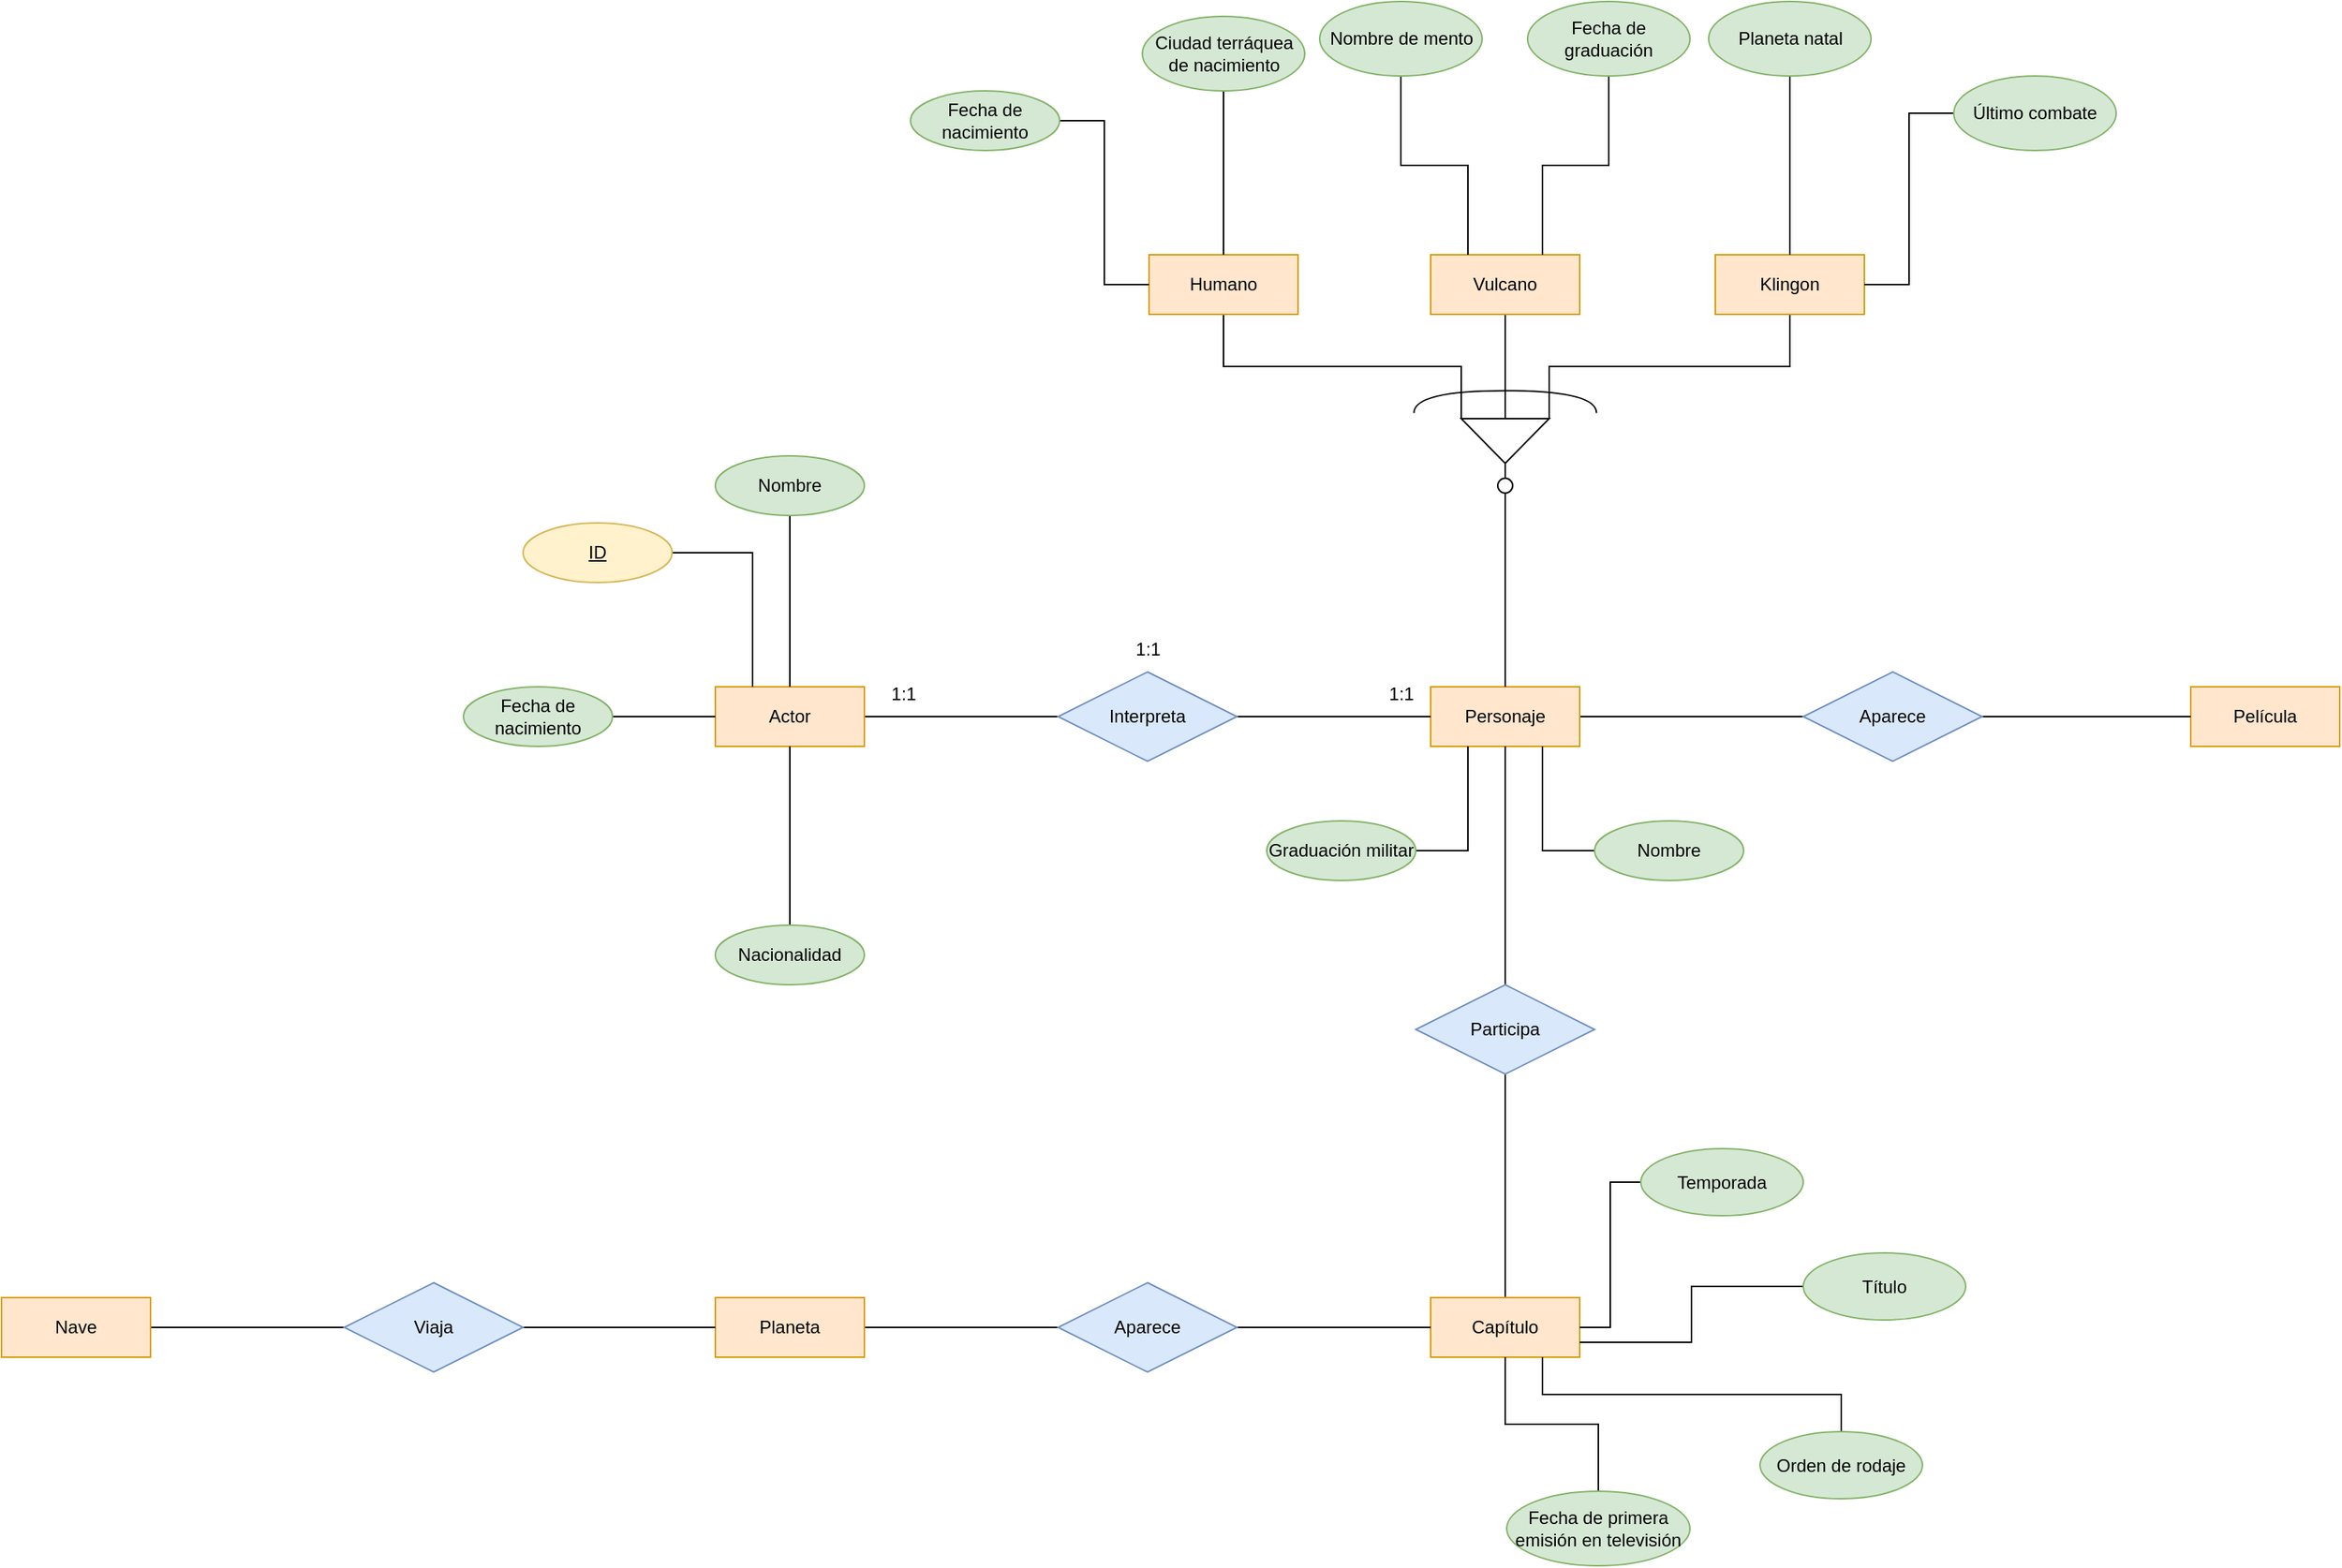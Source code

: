 <mxfile version="22.0.4" type="github">
  <diagram name="Página-1" id="-NdraGJS-0DFVX8-Y1tH">
    <mxGraphModel dx="2017" dy="649" grid="1" gridSize="10" guides="1" tooltips="1" connect="1" arrows="1" fold="1" page="1" pageScale="1" pageWidth="827" pageHeight="1169" math="0" shadow="0">
      <root>
        <mxCell id="0" />
        <mxCell id="1" parent="0" />
        <mxCell id="DlKNlpENbQ6iREXl7qAN-9" style="edgeStyle=orthogonalEdgeStyle;rounded=0;orthogonalLoop=1;jettySize=auto;html=1;entryX=0;entryY=0.5;entryDx=0;entryDy=0;endArrow=none;endFill=0;" edge="1" parent="1" source="DlKNlpENbQ6iREXl7qAN-1" target="DlKNlpENbQ6iREXl7qAN-6">
          <mxGeometry relative="1" as="geometry" />
        </mxCell>
        <mxCell id="DlKNlpENbQ6iREXl7qAN-1" value="Personaje" style="whiteSpace=wrap;html=1;align=center;fillColor=#ffe6cc;strokeColor=#d79b00;" vertex="1" parent="1">
          <mxGeometry x="349" y="570" width="100" height="40" as="geometry" />
        </mxCell>
        <mxCell id="DlKNlpENbQ6iREXl7qAN-3" value="Película" style="whiteSpace=wrap;html=1;align=center;fillColor=#ffe6cc;strokeColor=#d79b00;" vertex="1" parent="1">
          <mxGeometry x="859" y="570" width="100" height="40" as="geometry" />
        </mxCell>
        <mxCell id="DlKNlpENbQ6iREXl7qAN-7" style="edgeStyle=orthogonalEdgeStyle;rounded=0;orthogonalLoop=1;jettySize=auto;html=1;entryX=0;entryY=0.5;entryDx=0;entryDy=0;endArrow=none;endFill=0;" edge="1" parent="1" source="DlKNlpENbQ6iREXl7qAN-4" target="DlKNlpENbQ6iREXl7qAN-5">
          <mxGeometry relative="1" as="geometry" />
        </mxCell>
        <mxCell id="DlKNlpENbQ6iREXl7qAN-4" value="Actor" style="whiteSpace=wrap;html=1;align=center;fillColor=#ffe6cc;strokeColor=#d79b00;" vertex="1" parent="1">
          <mxGeometry x="-131" y="570" width="100" height="40" as="geometry" />
        </mxCell>
        <mxCell id="DlKNlpENbQ6iREXl7qAN-8" style="edgeStyle=orthogonalEdgeStyle;rounded=0;orthogonalLoop=1;jettySize=auto;html=1;entryX=0;entryY=0.5;entryDx=0;entryDy=0;endArrow=none;endFill=0;" edge="1" parent="1" source="DlKNlpENbQ6iREXl7qAN-5" target="DlKNlpENbQ6iREXl7qAN-1">
          <mxGeometry relative="1" as="geometry" />
        </mxCell>
        <mxCell id="DlKNlpENbQ6iREXl7qAN-5" value="Interpreta" style="shape=rhombus;perimeter=rhombusPerimeter;whiteSpace=wrap;html=1;align=center;fillColor=#dae8fc;strokeColor=#6c8ebf;" vertex="1" parent="1">
          <mxGeometry x="99" y="560" width="120" height="60" as="geometry" />
        </mxCell>
        <mxCell id="DlKNlpENbQ6iREXl7qAN-10" style="edgeStyle=orthogonalEdgeStyle;rounded=0;orthogonalLoop=1;jettySize=auto;html=1;entryX=0;entryY=0.5;entryDx=0;entryDy=0;endArrow=none;endFill=0;" edge="1" parent="1" source="DlKNlpENbQ6iREXl7qAN-6" target="DlKNlpENbQ6iREXl7qAN-3">
          <mxGeometry relative="1" as="geometry" />
        </mxCell>
        <mxCell id="DlKNlpENbQ6iREXl7qAN-6" value="Aparece" style="shape=rhombus;perimeter=rhombusPerimeter;whiteSpace=wrap;html=1;align=center;fillColor=#dae8fc;strokeColor=#6c8ebf;" vertex="1" parent="1">
          <mxGeometry x="599" y="560" width="120" height="60" as="geometry" />
        </mxCell>
        <mxCell id="DlKNlpENbQ6iREXl7qAN-15" style="edgeStyle=orthogonalEdgeStyle;rounded=0;orthogonalLoop=1;jettySize=auto;html=1;exitX=1;exitY=1;exitDx=0;exitDy=0;exitPerimeter=0;entryX=0.5;entryY=1;entryDx=0;entryDy=0;endArrow=none;endFill=0;" edge="1" parent="1" source="DlKNlpENbQ6iREXl7qAN-11" target="DlKNlpENbQ6iREXl7qAN-14">
          <mxGeometry relative="1" as="geometry" />
        </mxCell>
        <mxCell id="DlKNlpENbQ6iREXl7qAN-17" style="edgeStyle=orthogonalEdgeStyle;rounded=0;orthogonalLoop=1;jettySize=auto;html=1;exitX=0.5;exitY=1;exitDx=0;exitDy=0;exitPerimeter=0;entryX=0.5;entryY=1;entryDx=0;entryDy=0;endArrow=none;endFill=0;" edge="1" parent="1" source="DlKNlpENbQ6iREXl7qAN-11" target="DlKNlpENbQ6iREXl7qAN-16">
          <mxGeometry relative="1" as="geometry" />
        </mxCell>
        <mxCell id="DlKNlpENbQ6iREXl7qAN-19" style="edgeStyle=orthogonalEdgeStyle;rounded=0;orthogonalLoop=1;jettySize=auto;html=1;exitX=0;exitY=1;exitDx=0;exitDy=0;exitPerimeter=0;entryX=0.5;entryY=1;entryDx=0;entryDy=0;endArrow=none;endFill=0;" edge="1" parent="1" source="DlKNlpENbQ6iREXl7qAN-11" target="DlKNlpENbQ6iREXl7qAN-18">
          <mxGeometry relative="1" as="geometry" />
        </mxCell>
        <mxCell id="DlKNlpENbQ6iREXl7qAN-11" value="" style="verticalLabelPosition=bottom;verticalAlign=top;html=1;shape=mxgraph.basic.acute_triangle;dx=0.5;rotation=-180;" vertex="1" parent="1">
          <mxGeometry x="369.5" y="390" width="59" height="30" as="geometry" />
        </mxCell>
        <mxCell id="DlKNlpENbQ6iREXl7qAN-12" style="edgeStyle=orthogonalEdgeStyle;rounded=0;orthogonalLoop=1;jettySize=auto;html=1;entryX=0;entryY=0;entryDx=29.5;entryDy=0;entryPerimeter=0;endArrow=none;endFill=0;" edge="1" parent="1" source="DlKNlpENbQ6iREXl7qAN-1" target="DlKNlpENbQ6iREXl7qAN-11">
          <mxGeometry relative="1" as="geometry" />
        </mxCell>
        <mxCell id="DlKNlpENbQ6iREXl7qAN-13" value="" style="ellipse;whiteSpace=wrap;html=1;aspect=fixed;" vertex="1" parent="1">
          <mxGeometry x="394" y="430" width="10" height="10" as="geometry" />
        </mxCell>
        <mxCell id="DlKNlpENbQ6iREXl7qAN-14" value="Humano" style="whiteSpace=wrap;html=1;align=center;fillColor=#ffe6cc;strokeColor=#d79b00;" vertex="1" parent="1">
          <mxGeometry x="160" y="280" width="100" height="40" as="geometry" />
        </mxCell>
        <mxCell id="DlKNlpENbQ6iREXl7qAN-16" value="Vulcano" style="whiteSpace=wrap;html=1;align=center;fillColor=#ffe6cc;strokeColor=#d79b00;" vertex="1" parent="1">
          <mxGeometry x="349" y="280" width="100" height="40" as="geometry" />
        </mxCell>
        <mxCell id="DlKNlpENbQ6iREXl7qAN-18" value="Klingon" style="whiteSpace=wrap;html=1;align=center;fillColor=#ffe6cc;strokeColor=#d79b00;" vertex="1" parent="1">
          <mxGeometry x="540" y="280" width="100" height="40" as="geometry" />
        </mxCell>
        <mxCell id="DlKNlpENbQ6iREXl7qAN-20" value="" style="shape=requiredInterface;html=1;verticalLabelPosition=bottom;sketch=0;rotation=-90;" vertex="1" parent="1">
          <mxGeometry x="391.5" y="317.5" width="15" height="122.5" as="geometry" />
        </mxCell>
        <mxCell id="DlKNlpENbQ6iREXl7qAN-22" value="1:1" style="text;html=1;align=center;verticalAlign=middle;resizable=0;points=[];autosize=1;strokeColor=none;fillColor=none;" vertex="1" parent="1">
          <mxGeometry x="-25" y="560" width="40" height="30" as="geometry" />
        </mxCell>
        <mxCell id="DlKNlpENbQ6iREXl7qAN-23" value="1:1" style="text;html=1;align=center;verticalAlign=middle;resizable=0;points=[];autosize=1;strokeColor=none;fillColor=none;" vertex="1" parent="1">
          <mxGeometry x="309" y="560" width="40" height="30" as="geometry" />
        </mxCell>
        <mxCell id="DlKNlpENbQ6iREXl7qAN-24" value="1:1" style="text;html=1;align=center;verticalAlign=middle;resizable=0;points=[];autosize=1;strokeColor=none;fillColor=none;rotation=0;" vertex="1" parent="1">
          <mxGeometry x="139" y="530" width="40" height="30" as="geometry" />
        </mxCell>
        <mxCell id="DlKNlpENbQ6iREXl7qAN-27" style="edgeStyle=orthogonalEdgeStyle;rounded=0;orthogonalLoop=1;jettySize=auto;html=1;exitX=0.5;exitY=0;exitDx=0;exitDy=0;entryX=0.5;entryY=1;entryDx=0;entryDy=0;endArrow=none;endFill=0;" edge="1" parent="1" source="DlKNlpENbQ6iREXl7qAN-25" target="DlKNlpENbQ6iREXl7qAN-26">
          <mxGeometry relative="1" as="geometry" />
        </mxCell>
        <mxCell id="DlKNlpENbQ6iREXl7qAN-25" value="Capítulo" style="whiteSpace=wrap;html=1;align=center;fillColor=#ffe6cc;strokeColor=#d79b00;" vertex="1" parent="1">
          <mxGeometry x="349" y="980" width="100" height="40" as="geometry" />
        </mxCell>
        <mxCell id="DlKNlpENbQ6iREXl7qAN-28" style="edgeStyle=orthogonalEdgeStyle;rounded=0;orthogonalLoop=1;jettySize=auto;html=1;entryX=0.5;entryY=1;entryDx=0;entryDy=0;endArrow=none;endFill=0;" edge="1" parent="1" source="DlKNlpENbQ6iREXl7qAN-26" target="DlKNlpENbQ6iREXl7qAN-1">
          <mxGeometry relative="1" as="geometry" />
        </mxCell>
        <mxCell id="DlKNlpENbQ6iREXl7qAN-26" value="Participa" style="shape=rhombus;perimeter=rhombusPerimeter;whiteSpace=wrap;html=1;align=center;fillColor=#dae8fc;strokeColor=#6c8ebf;" vertex="1" parent="1">
          <mxGeometry x="339" y="770" width="120" height="60" as="geometry" />
        </mxCell>
        <mxCell id="DlKNlpENbQ6iREXl7qAN-31" style="edgeStyle=orthogonalEdgeStyle;rounded=0;orthogonalLoop=1;jettySize=auto;html=1;entryX=0;entryY=0.5;entryDx=0;entryDy=0;endArrow=none;endFill=0;" edge="1" parent="1" source="DlKNlpENbQ6iREXl7qAN-29" target="DlKNlpENbQ6iREXl7qAN-25">
          <mxGeometry relative="1" as="geometry" />
        </mxCell>
        <mxCell id="DlKNlpENbQ6iREXl7qAN-32" style="edgeStyle=orthogonalEdgeStyle;rounded=0;orthogonalLoop=1;jettySize=auto;html=1;entryX=1;entryY=0.5;entryDx=0;entryDy=0;endArrow=none;endFill=0;" edge="1" parent="1" source="DlKNlpENbQ6iREXl7qAN-29" target="DlKNlpENbQ6iREXl7qAN-30">
          <mxGeometry relative="1" as="geometry" />
        </mxCell>
        <mxCell id="DlKNlpENbQ6iREXl7qAN-29" value="Aparece" style="shape=rhombus;perimeter=rhombusPerimeter;whiteSpace=wrap;html=1;align=center;fillColor=#dae8fc;strokeColor=#6c8ebf;" vertex="1" parent="1">
          <mxGeometry x="99" y="970" width="120" height="60" as="geometry" />
        </mxCell>
        <mxCell id="DlKNlpENbQ6iREXl7qAN-30" value="Planeta" style="whiteSpace=wrap;html=1;align=center;fillColor=#ffe6cc;strokeColor=#d79b00;" vertex="1" parent="1">
          <mxGeometry x="-131" y="980" width="100" height="40" as="geometry" />
        </mxCell>
        <mxCell id="DlKNlpENbQ6iREXl7qAN-37" style="edgeStyle=orthogonalEdgeStyle;rounded=0;orthogonalLoop=1;jettySize=auto;html=1;entryX=0;entryY=0.5;entryDx=0;entryDy=0;endArrow=none;endFill=0;" edge="1" parent="1" source="DlKNlpENbQ6iREXl7qAN-34" target="DlKNlpENbQ6iREXl7qAN-35">
          <mxGeometry relative="1" as="geometry" />
        </mxCell>
        <mxCell id="DlKNlpENbQ6iREXl7qAN-34" value="Nave" style="whiteSpace=wrap;html=1;align=center;fillColor=#ffe6cc;strokeColor=#d79b00;" vertex="1" parent="1">
          <mxGeometry x="-610" y="980" width="100" height="40" as="geometry" />
        </mxCell>
        <mxCell id="DlKNlpENbQ6iREXl7qAN-36" style="edgeStyle=orthogonalEdgeStyle;rounded=0;orthogonalLoop=1;jettySize=auto;html=1;entryX=0;entryY=0.5;entryDx=0;entryDy=0;endArrow=none;endFill=0;" edge="1" parent="1" source="DlKNlpENbQ6iREXl7qAN-35" target="DlKNlpENbQ6iREXl7qAN-30">
          <mxGeometry relative="1" as="geometry" />
        </mxCell>
        <mxCell id="DlKNlpENbQ6iREXl7qAN-35" value="Viaja" style="shape=rhombus;perimeter=rhombusPerimeter;whiteSpace=wrap;html=1;align=center;fillColor=#dae8fc;strokeColor=#6c8ebf;" vertex="1" parent="1">
          <mxGeometry x="-380" y="970" width="120" height="60" as="geometry" />
        </mxCell>
        <mxCell id="DlKNlpENbQ6iREXl7qAN-39" style="edgeStyle=orthogonalEdgeStyle;rounded=0;orthogonalLoop=1;jettySize=auto;html=1;entryX=0.5;entryY=0;entryDx=0;entryDy=0;endArrow=none;endFill=0;" edge="1" parent="1" source="DlKNlpENbQ6iREXl7qAN-38" target="DlKNlpENbQ6iREXl7qAN-4">
          <mxGeometry relative="1" as="geometry" />
        </mxCell>
        <mxCell id="DlKNlpENbQ6iREXl7qAN-38" value="Nombre" style="ellipse;whiteSpace=wrap;html=1;align=center;fillColor=#d5e8d4;strokeColor=#82b366;" vertex="1" parent="1">
          <mxGeometry x="-131" y="415" width="100" height="40" as="geometry" />
        </mxCell>
        <mxCell id="DlKNlpENbQ6iREXl7qAN-41" style="edgeStyle=orthogonalEdgeStyle;rounded=0;orthogonalLoop=1;jettySize=auto;html=1;entryX=0;entryY=0.5;entryDx=0;entryDy=0;endArrow=none;endFill=0;" edge="1" parent="1" source="DlKNlpENbQ6iREXl7qAN-40" target="DlKNlpENbQ6iREXl7qAN-4">
          <mxGeometry relative="1" as="geometry" />
        </mxCell>
        <mxCell id="DlKNlpENbQ6iREXl7qAN-40" value="Fecha de nacimiento" style="ellipse;whiteSpace=wrap;html=1;align=center;fillColor=#d5e8d4;strokeColor=#82b366;" vertex="1" parent="1">
          <mxGeometry x="-300" y="570" width="100" height="40" as="geometry" />
        </mxCell>
        <mxCell id="DlKNlpENbQ6iREXl7qAN-43" style="edgeStyle=orthogonalEdgeStyle;rounded=0;orthogonalLoop=1;jettySize=auto;html=1;entryX=0.5;entryY=1;entryDx=0;entryDy=0;endArrow=none;endFill=0;" edge="1" parent="1" source="DlKNlpENbQ6iREXl7qAN-42" target="DlKNlpENbQ6iREXl7qAN-4">
          <mxGeometry relative="1" as="geometry" />
        </mxCell>
        <mxCell id="DlKNlpENbQ6iREXl7qAN-42" value="Nacionalidad" style="ellipse;whiteSpace=wrap;html=1;align=center;fillColor=#d5e8d4;strokeColor=#82b366;" vertex="1" parent="1">
          <mxGeometry x="-131" y="730" width="100" height="40" as="geometry" />
        </mxCell>
        <mxCell id="DlKNlpENbQ6iREXl7qAN-45" style="edgeStyle=orthogonalEdgeStyle;rounded=0;orthogonalLoop=1;jettySize=auto;html=1;exitX=1;exitY=0.5;exitDx=0;exitDy=0;entryX=0.25;entryY=0;entryDx=0;entryDy=0;endArrow=none;endFill=0;" edge="1" parent="1" source="DlKNlpENbQ6iREXl7qAN-44" target="DlKNlpENbQ6iREXl7qAN-4">
          <mxGeometry relative="1" as="geometry" />
        </mxCell>
        <mxCell id="DlKNlpENbQ6iREXl7qAN-44" value="ID" style="ellipse;whiteSpace=wrap;html=1;align=center;fontStyle=4;fillColor=#fff2cc;strokeColor=#d6b656;" vertex="1" parent="1">
          <mxGeometry x="-260" y="460" width="100" height="40" as="geometry" />
        </mxCell>
        <mxCell id="DlKNlpENbQ6iREXl7qAN-47" style="edgeStyle=orthogonalEdgeStyle;rounded=0;orthogonalLoop=1;jettySize=auto;html=1;entryX=0.75;entryY=1;entryDx=0;entryDy=0;endArrow=none;endFill=0;" edge="1" parent="1" source="DlKNlpENbQ6iREXl7qAN-46" target="DlKNlpENbQ6iREXl7qAN-1">
          <mxGeometry relative="1" as="geometry" />
        </mxCell>
        <mxCell id="DlKNlpENbQ6iREXl7qAN-46" value="Nombre" style="ellipse;whiteSpace=wrap;html=1;align=center;fillColor=#d5e8d4;strokeColor=#82b366;" vertex="1" parent="1">
          <mxGeometry x="459" y="660" width="100" height="40" as="geometry" />
        </mxCell>
        <mxCell id="DlKNlpENbQ6iREXl7qAN-49" style="edgeStyle=orthogonalEdgeStyle;rounded=0;orthogonalLoop=1;jettySize=auto;html=1;entryX=0.25;entryY=1;entryDx=0;entryDy=0;endArrow=none;endFill=0;" edge="1" parent="1" source="DlKNlpENbQ6iREXl7qAN-48" target="DlKNlpENbQ6iREXl7qAN-1">
          <mxGeometry relative="1" as="geometry" />
        </mxCell>
        <mxCell id="DlKNlpENbQ6iREXl7qAN-48" value="Graduación militar" style="ellipse;whiteSpace=wrap;html=1;align=center;fillColor=#d5e8d4;strokeColor=#82b366;" vertex="1" parent="1">
          <mxGeometry x="239" y="660" width="100" height="40" as="geometry" />
        </mxCell>
        <mxCell id="DlKNlpENbQ6iREXl7qAN-51" style="edgeStyle=orthogonalEdgeStyle;rounded=0;orthogonalLoop=1;jettySize=auto;html=1;entryX=0;entryY=0.5;entryDx=0;entryDy=0;endArrow=none;endFill=0;" edge="1" parent="1" source="DlKNlpENbQ6iREXl7qAN-50" target="DlKNlpENbQ6iREXl7qAN-14">
          <mxGeometry relative="1" as="geometry" />
        </mxCell>
        <mxCell id="DlKNlpENbQ6iREXl7qAN-50" value="Fecha de nacimiento" style="ellipse;whiteSpace=wrap;html=1;align=center;fillColor=#d5e8d4;strokeColor=#82b366;" vertex="1" parent="1">
          <mxGeometry y="170" width="100" height="40" as="geometry" />
        </mxCell>
        <mxCell id="DlKNlpENbQ6iREXl7qAN-55" style="edgeStyle=orthogonalEdgeStyle;rounded=0;orthogonalLoop=1;jettySize=auto;html=1;exitX=0.5;exitY=1;exitDx=0;exitDy=0;entryX=0.5;entryY=0;entryDx=0;entryDy=0;endArrow=none;endFill=0;" edge="1" parent="1" source="DlKNlpENbQ6iREXl7qAN-52" target="DlKNlpENbQ6iREXl7qAN-14">
          <mxGeometry relative="1" as="geometry" />
        </mxCell>
        <mxCell id="DlKNlpENbQ6iREXl7qAN-52" value="Ciudad terráquea de nacimiento" style="ellipse;whiteSpace=wrap;html=1;align=center;fillColor=#d5e8d4;strokeColor=#82b366;" vertex="1" parent="1">
          <mxGeometry x="155.5" y="120" width="109" height="50" as="geometry" />
        </mxCell>
        <mxCell id="DlKNlpENbQ6iREXl7qAN-57" style="edgeStyle=orthogonalEdgeStyle;rounded=0;orthogonalLoop=1;jettySize=auto;html=1;entryX=0.25;entryY=0;entryDx=0;entryDy=0;endArrow=none;endFill=0;" edge="1" parent="1" source="DlKNlpENbQ6iREXl7qAN-56" target="DlKNlpENbQ6iREXl7qAN-16">
          <mxGeometry relative="1" as="geometry" />
        </mxCell>
        <mxCell id="DlKNlpENbQ6iREXl7qAN-56" value="Nombre de mento" style="ellipse;whiteSpace=wrap;html=1;align=center;fillColor=#d5e8d4;strokeColor=#82b366;" vertex="1" parent="1">
          <mxGeometry x="274.5" y="110" width="109" height="50" as="geometry" />
        </mxCell>
        <mxCell id="DlKNlpENbQ6iREXl7qAN-59" style="edgeStyle=orthogonalEdgeStyle;rounded=0;orthogonalLoop=1;jettySize=auto;html=1;entryX=0.75;entryY=0;entryDx=0;entryDy=0;endArrow=none;endFill=0;" edge="1" parent="1" source="DlKNlpENbQ6iREXl7qAN-58" target="DlKNlpENbQ6iREXl7qAN-16">
          <mxGeometry relative="1" as="geometry" />
        </mxCell>
        <mxCell id="DlKNlpENbQ6iREXl7qAN-58" value="Fecha de graduación" style="ellipse;whiteSpace=wrap;html=1;align=center;fillColor=#d5e8d4;strokeColor=#82b366;" vertex="1" parent="1">
          <mxGeometry x="414" y="110" width="109" height="50" as="geometry" />
        </mxCell>
        <mxCell id="DlKNlpENbQ6iREXl7qAN-62" style="edgeStyle=orthogonalEdgeStyle;rounded=0;orthogonalLoop=1;jettySize=auto;html=1;entryX=0.5;entryY=0;entryDx=0;entryDy=0;endArrow=none;endFill=0;" edge="1" parent="1" source="DlKNlpENbQ6iREXl7qAN-60" target="DlKNlpENbQ6iREXl7qAN-18">
          <mxGeometry relative="1" as="geometry" />
        </mxCell>
        <mxCell id="DlKNlpENbQ6iREXl7qAN-60" value="Planeta natal" style="ellipse;whiteSpace=wrap;html=1;align=center;fillColor=#d5e8d4;strokeColor=#82b366;" vertex="1" parent="1">
          <mxGeometry x="535.5" y="110" width="109" height="50" as="geometry" />
        </mxCell>
        <mxCell id="DlKNlpENbQ6iREXl7qAN-63" style="edgeStyle=orthogonalEdgeStyle;rounded=0;orthogonalLoop=1;jettySize=auto;html=1;entryX=1;entryY=0.5;entryDx=0;entryDy=0;endArrow=none;endFill=0;" edge="1" parent="1" source="DlKNlpENbQ6iREXl7qAN-61" target="DlKNlpENbQ6iREXl7qAN-18">
          <mxGeometry relative="1" as="geometry" />
        </mxCell>
        <mxCell id="DlKNlpENbQ6iREXl7qAN-61" value="Último combate" style="ellipse;whiteSpace=wrap;html=1;align=center;fillColor=#d5e8d4;strokeColor=#82b366;" vertex="1" parent="1">
          <mxGeometry x="700" y="160" width="109" height="50" as="geometry" />
        </mxCell>
        <mxCell id="DlKNlpENbQ6iREXl7qAN-65" style="edgeStyle=orthogonalEdgeStyle;rounded=0;orthogonalLoop=1;jettySize=auto;html=1;entryX=1;entryY=0.5;entryDx=0;entryDy=0;endArrow=none;endFill=0;" edge="1" parent="1" source="DlKNlpENbQ6iREXl7qAN-64" target="DlKNlpENbQ6iREXl7qAN-25">
          <mxGeometry relative="1" as="geometry" />
        </mxCell>
        <mxCell id="DlKNlpENbQ6iREXl7qAN-64" value="Temporada" style="ellipse;whiteSpace=wrap;html=1;align=center;fillColor=#d5e8d4;strokeColor=#82b366;" vertex="1" parent="1">
          <mxGeometry x="490" y="880" width="109" height="45" as="geometry" />
        </mxCell>
        <mxCell id="DlKNlpENbQ6iREXl7qAN-68" style="edgeStyle=orthogonalEdgeStyle;rounded=0;orthogonalLoop=1;jettySize=auto;html=1;entryX=1;entryY=0.75;entryDx=0;entryDy=0;endArrow=none;endFill=0;" edge="1" parent="1" source="DlKNlpENbQ6iREXl7qAN-67" target="DlKNlpENbQ6iREXl7qAN-25">
          <mxGeometry relative="1" as="geometry" />
        </mxCell>
        <mxCell id="DlKNlpENbQ6iREXl7qAN-67" value="Título" style="ellipse;whiteSpace=wrap;html=1;align=center;fillColor=#d5e8d4;strokeColor=#82b366;" vertex="1" parent="1">
          <mxGeometry x="599" y="950" width="109" height="45" as="geometry" />
        </mxCell>
        <mxCell id="DlKNlpENbQ6iREXl7qAN-70" style="edgeStyle=orthogonalEdgeStyle;rounded=0;orthogonalLoop=1;jettySize=auto;html=1;entryX=0.75;entryY=1;entryDx=0;entryDy=0;endArrow=none;endFill=0;exitX=0.5;exitY=0;exitDx=0;exitDy=0;" edge="1" parent="1" source="DlKNlpENbQ6iREXl7qAN-69" target="DlKNlpENbQ6iREXl7qAN-25">
          <mxGeometry relative="1" as="geometry">
            <mxPoint x="374" y="1120" as="sourcePoint" />
          </mxGeometry>
        </mxCell>
        <mxCell id="DlKNlpENbQ6iREXl7qAN-69" value="Orden de rodaje" style="ellipse;whiteSpace=wrap;html=1;align=center;fillColor=#d5e8d4;strokeColor=#82b366;" vertex="1" parent="1">
          <mxGeometry x="570" y="1070" width="109" height="45" as="geometry" />
        </mxCell>
        <mxCell id="DlKNlpENbQ6iREXl7qAN-73" style="edgeStyle=orthogonalEdgeStyle;rounded=0;orthogonalLoop=1;jettySize=auto;html=1;entryX=0.5;entryY=1;entryDx=0;entryDy=0;endArrow=none;endFill=0;" edge="1" parent="1" source="DlKNlpENbQ6iREXl7qAN-72" target="DlKNlpENbQ6iREXl7qAN-25">
          <mxGeometry relative="1" as="geometry" />
        </mxCell>
        <mxCell id="DlKNlpENbQ6iREXl7qAN-72" value="Fecha de primera emisión en televisión" style="ellipse;whiteSpace=wrap;html=1;align=center;fillColor=#d5e8d4;strokeColor=#82b366;" vertex="1" parent="1">
          <mxGeometry x="400" y="1110" width="123" height="50" as="geometry" />
        </mxCell>
      </root>
    </mxGraphModel>
  </diagram>
</mxfile>
